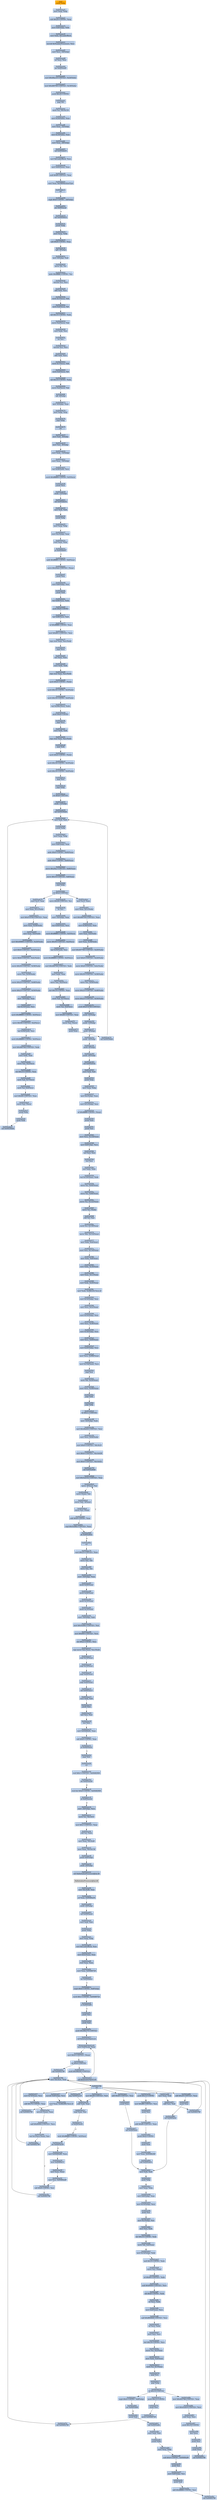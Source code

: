 digraph G {
node[shape=rectangle,style=filled,fillcolor=lightsteelblue,color=lightsteelblue]
bgcolor="transparent"
a0x005eaabfpushl_ebp[label="start\npushl %ebp",color="lightgrey",fillcolor="orange"];
a0x005eaac0movl_esp_ebp[label="0x005eaac0\nmovl %esp, %ebp"];
a0x005eaac2subl_0x20UINT8_esp[label="0x005eaac2\nsubl $0x20<UINT8>, %esp"];
a0x005eaac5movl_0x8ebp__ebx[label="0x005eaac5\nmovl 0x8(%ebp), %ebx"];
a0x005eaac8movl_ebx_KeLoaderBlock[label="0x005eaac8\nmovl %ebx, KeLoaderBlock"];
a0x005eaacemovzbl_KeNumberProcessors_ecx[label="0x005eaace\nmovzbl KeNumberProcessors, %ecx"];
a0x005eaad5movl_ecx__24ebp_[label="0x005eaad5\nmovl %ecx, -24(%ebp)"];
a0x005eaad8orl_ecx_ecx[label="0x005eaad8\norl %ecx, %ecx"];
a0x005eaadajne_0x005eaaf5[label="0x005eaada\njne 0x005eaaf5"];
a0x005eaadcmovl_0x48acc0UINT32_0x24ebx_[label="0x005eaadc\nmovl $0x48acc0<UINT32>, 0x24(%ebx)"];
a0x005eaae3movl_0x480700UINT32_0x18ebx_[label="0x005eaae3\nmovl $0x480700<UINT32>, 0x18(%ebx)"];
a0x005eaaeapushl_0x30UINT8[label="0x005eaaea\npushl $0x30<UINT8>"];
a0x005eaaecpopl_fs[label="0x005eaaec\npopl %fs"];
a0x005eaaeemovb_cl_fs_0x130[label="0x005eaaee\nmovb %cl, %fs:0x130"];
a0x005eaaf5movl_0x24ebx__eax[label="0x005eaaf5\nmovl 0x24(%ebx), %eax"];
a0x005eaaf8movl_eax__32ebp_[label="0x005eaaf8\nmovl %eax, -32(%ebp)"];
a0x005eaafbmovl_0x18ebx__eax[label="0x005eaafb\nmovl 0x18(%ebx), %eax"];
a0x005eaafemovl_eax__28ebp_[label="0x005eaafe\nmovl %eax, -28(%ebp)"];
a0x005eab01call_0x005dde01[label="0x005eab01\ncall 0x005dde01"];
a0x005dde01movl_KeLoaderBlock_eax[label="0x005dde01\nmovl KeLoaderBlock, %eax"];
a0x005dde06movl_0x60eax__eax[label="0x005dde06\nmovl 0x60(%eax), %eax"];
a0x005dde09andl_0xffUINT32_eax[label="0x005dde09\nandl $0xff<UINT32>, %eax"];
a0x005dde0emovl_eax_KeI386MachineType[label="0x005dde0e\nmovl %eax, KeI386MachineType"];
a0x005dde13ret[label="0x005dde13\nret"];
a0x005eab06cmpb_0x0UINT8__24ebp_[label="0x005eab06\ncmpb $0x0<UINT8>, -24(%ebp)"];
a0x005eab0ajne_0x005eacaf[label="0x005eab0a\njne 0x005eacaf"];
a0x005eab10call_0x00404632[label="0x005eab10\ncall 0x00404632"];
a0x00404632pushl_ebp[label="0x00404632\npushl %ebp"];
a0x00404633movl_esp_ebp[label="0x00404633\nmovl %esp, %ebp"];
a0x00404635subl_0x8UINT8_esp[label="0x00404635\nsubl $0x8<UINT8>, %esp"];
a0x00404638sgdt__8ebp_[label="0x00404638\nsgdt -8(%ebp)"];
a0x0040463cmovl__6ebp__edi[label="0x0040463c\nmovl -6(%ebp), %edi"];
a0x0040463fmovw_fs_cx[label="0x0040463f\nmovw %fs, %cx"];
a0x00404642andw_0xfffffffcUINT8_cx[label="0x00404642\nandw $0xfffffffc<UINT8>, %cx"];
a0x00404646movzwl_cx_ecx[label="0x00404646\nmovzwl %cx, %ecx"];
a0x00404649addl_edi_ecx[label="0x00404649\naddl %edi, %ecx"];
a0x0040464bmovb_0x7ecx__dh[label="0x0040464b\nmovb 0x7(%ecx), %dh"];
a0x0040464emovb_0x4ecx__dl[label="0x0040464e\nmovb 0x4(%ecx), %dl"];
a0x00404651shll_0x10UINT8_edx[label="0x00404651\nshll $0x10<UINT8>, %edx"];
a0x00404654movw_0x2ecx__dx[label="0x00404654\nmovw 0x2(%ecx), %dx"];
a0x00404658movl_edx_esi[label="0x00404658\nmovl %edx, %esi"];
a0x0040465astr_cx[label="0x0040465a\nstr %cx"];
a0x0040465dmovzwl_cx_ecx[label="0x0040465d\nmovzwl %cx, %ecx"];
a0x00404660addl_edi_ecx[label="0x00404660\naddl %edi, %ecx"];
a0x00404662movb_0x7ecx__dh[label="0x00404662\nmovb 0x7(%ecx), %dh"];
a0x00404665movb_0x4ecx__dl[label="0x00404665\nmovb 0x4(%ecx), %dl"];
a0x00404668shll_0x10UINT8_edx[label="0x00404668\nshll $0x10<UINT8>, %edx"];
a0x0040466bmovw_0x2ecx__dx[label="0x0040466b\nmovw 0x2(%ecx), %dx"];
a0x0040466fsidt__8ebp_[label="0x0040466f\nsidt -8(%ebp)"];
a0x00404673movl__6ebp__eax[label="0x00404673\nmovl -6(%ebp), %eax"];
a0x00404676movl_ebp_esp[label="0x00404676\nmovl %ebp, %esp"];
a0x00404678popl_ebp[label="0x00404678\npopl %ebp"];
a0x00404679ret[label="0x00404679\nret"];
a0x005eab15movl_edi__4ebp_[label="0x005eab15\nmovl %edi, -4(%ebp)"];
a0x005eab18movl_esi__8ebp_[label="0x005eab18\nmovl %esi, -8(%ebp)"];
a0x005eab1bmovl_edx__12ebp_[label="0x005eab1b\nmovl %edx, -12(%ebp)"];
a0x005eab1emovl_eax__16ebp_[label="0x005eab1e\nmovl %eax, -16(%ebp)"];
a0x005eab21leal_0x28edi__ecx[label="0x005eab21\nleal 0x28(%edi), %ecx"];
a0x005eab24movb_0xffffff89UINT8_0x5ecx_[label="0x005eab24\nmovb $0xffffff89<UINT8>, 0x5(%ecx)"];
a0x005eab28pushl_ecx[label="0x005eab28\npushl %ecx"];
a0x005eab29pushl__12ebp_[label="0x005eab29\npushl -12(%ebp)"];
a0x005eab2ccall_0x005dde52[label="0x005eab2c\ncall 0x005dde52"];
a0x005dde52movl_edi_edi[label="0x005dde52\nmovl %edi, %edi"];
a0x005dde54pushl_ebp[label="0x005dde54\npushl %ebp"];
a0x005dde55movl_esp_ebp[label="0x005dde55\nmovl %esp, %ebp"];
a0x005dde57movl_0xcebp__eax[label="0x005dde57\nmovl 0xc(%ebp), %eax"];
a0x005dde5atestl_eax_eax[label="0x005dde5a\ntestl %eax, %eax"];
a0x005dde5cje_0x005dde67[label="0x005dde5c\nje 0x005dde67"];
a0x005dde5eandb_0xfffffff0UINT8_0x6eax_[label="0x005dde5e\nandb $0xfffffff0<UINT8>, 0x6(%eax)"];
a0x005dde62movw_0x20abUINT16_eax_[label="0x005dde62\nmovw $0x20ab<UINT16>, (%eax)"];
a0x005dde67pushl_esi[label="0x005dde67\npushl %esi"];
a0x005dde68movl_0x8ebp__esi[label="0x005dde68\nmovl 0x8(%ebp), %esi"];
a0x005dde6bpushl_edi[label="0x005dde6b\npushl %edi"];
a0x005dde6cleal_0x68esi__edx[label="0x005dde6c\nleal 0x68(%esi), %edx"];
a0x005dde6fpushl_0x8UINT8[label="0x005dde6f\npushl $0x8<UINT8>"];
a0x005dde71leal_0x88esi__edi[label="0x005dde71\nleal 0x88(%esi), %edi"];
a0x005dde77orl_0xffffffffUINT8_eax[label="0x005dde77\norl $0xffffffff<UINT8>, %eax"];
a0x005dde7amovl_0x801UINT32_ecx[label="0x005dde7a\nmovl $0x801<UINT32>, %ecx"];
a0x005dde7frepz_stosl_eax_es_edi_[label="0x005dde7f\nrepz stosl %eax, %es:(%edi)"];
a0x005dde81popl_ecx[label="0x005dde81\npopl %ecx"];
a0x005dde82xorl_eax_eax[label="0x005dde82\nxorl %eax, %eax"];
a0x005dde84movl_edx_edi[label="0x005dde84\nmovl %edx, %edi"];
a0x005dde86repz_stosl_eax_es_edi_[label="0x005dde86\nrepz stosl %eax, %es:(%edi)"];
a0x005dde88movb_0x4UINT8_edx_[label="0x005dde88\nmovb $0x4<UINT8>, (%edx)"];
a0x005dde8bmovb_0x18UINT8_0x3edx_[label="0x005dde8b\nmovb $0x18<UINT8>, 0x3(%edx)"];
a0x005dde8fmovb_0x18UINT8_0x4edx_[label="0x005dde8f\nmovb $0x18<UINT8>, 0x4(%edx)"];
a0x005dde93leal_0x208cesi__edx[label="0x005dde93\nleal 0x208c(%esi), %edx"];
a0x005dde99pushl_0x8UINT8[label="0x005dde99\npushl $0x8<UINT8>"];
a0x005dde9bpopl_ecx[label="0x005dde9b\npopl %ecx"];
a0x005dde9cmovl_edx_edi[label="0x005dde9c\nmovl %edx, %edi"];
a0x005dde9erepz_stosl_eax_es_edi_[label="0x005dde9e\nrepz stosl %eax, %es:(%edi)"];
a0x005ddea0popl_edi[label="0x005ddea0\npopl %edi"];
a0x005ddea1movb_0x4UINT8_edx_[label="0x005ddea1\nmovb $0x4<UINT8>, (%edx)"];
a0x005ddea4movb_0x18UINT8_0x3edx_[label="0x005ddea4\nmovb $0x18<UINT8>, 0x3(%edx)"];
a0x005ddea8movb_0x18UINT8_0x4edx_[label="0x005ddea8\nmovb $0x18<UINT8>, 0x4(%edx)"];
a0x005ddeacpopl_esi[label="0x005ddeac\npopl %esi"];
a0x005ddeadpopl_ebp[label="0x005ddead\npopl %ebp"];
a0x005ddeaeret_0x8UINT16[label="0x005ddeae\nret $0x8<UINT16>"];
a0x005eab31pushl__12ebp_[label="0x005eab31\npushl -12(%ebp)"];
a0x005eab34call_0x00439ddd[label="0x005eab34\ncall 0x00439ddd"];
a0x00439dddmovl_edi_edi[label="0x00439ddd\nmovl %edi, %edi"];
a0x00439ddfpushl_ebp[label="0x00439ddf\npushl %ebp"];
a0x00439de0movl_esp_ebp[label="0x00439de0\nmovl %esp, %ebp"];
a0x00439de2movl_0x8ebp__eax[label="0x00439de2\nmovl 0x8(%ebp), %eax"];
a0x00439de5andw_0x0UINT8_0x64eax_[label="0x00439de5\nandw $0x0<UINT8>, 0x64(%eax)"];
a0x00439deaandw_0x0UINT8_0x60eax_[label="0x00439dea\nandw $0x0<UINT8>, 0x60(%eax)"];
a0x00439defmovw_0x20acUINT16_0x66eax_[label="0x00439def\nmovw $0x20ac<UINT16>, 0x66(%eax)"];
a0x00439df5movw_0x10UINT16_0x8eax_[label="0x00439df5\nmovw $0x10<UINT16>, 0x8(%eax)"];
a0x00439dfbpopl_ebp[label="0x00439dfb\npopl %ebp"];
a0x00439dfcret_0x4UINT16[label="0x00439dfc\nret $0x4<UINT16>"];
a0x005eab39movw_0x28UINT16_cx[label="0x005eab39\nmovw $0x28<UINT16>, %cx"];
a0x005eab3dltr_cx[label="0x005eab3d\nltr %cx"];
a0x005eab40movl__16ebp__eax[label="0x005eab40\nmovl -16(%ebp), %eax"];
a0x005eab43leal_0x40eax__ecx[label="0x005eab43\nleal 0x40(%eax), %ecx"];
a0x005eab46movb_0xffffff85UINT8_0x5ecx_[label="0x005eab46\nmovb $0xffffff85<UINT8>, 0x5(%ecx)"];
a0x005eab4amovw_0x50UINT16_0x2ecx_[label="0x005eab4a\nmovw $0x50<UINT16>, 0x2(%ecx)"];
a0x005eab50leal_0x50edi__ecx[label="0x005eab50\nleal 0x50(%edi), %ecx"];
a0x005eab53movb_0xffffff89UINT8_0x5ecx_[label="0x005eab53\nmovb $0xffffff89<UINT8>, 0x5(%ecx)"];
a0x005eab57movl_0x480700UINT32_edx[label="0x005eab57\nmovl $0x480700<UINT32>, %edx"];
a0x005eab5cmovl_edx_eax[label="0x005eab5c\nmovl %edx, %eax"];
a0x005eab5emovw_ax_0x2ecx_[label="0x005eab5e\nmovw %ax, 0x2(%ecx)"];
a0x005eab62shrl_0x10UINT8_eax[label="0x005eab62\nshrl $0x10<UINT8>, %eax"];
a0x005eab65movb_ah_0x7ecx_[label="0x005eab65\nmovb %ah, 0x7(%ecx)"];
a0x005eab68movb_al_0x4ecx_[label="0x005eab68\nmovb %al, 0x4(%ecx)"];
a0x005eab6bmovl_0x68UINT32_eax[label="0x005eab6b\nmovl $0x68<UINT32>, %eax"];
a0x005eab70movw_ax_ecx_[label="0x005eab70\nmovw %ax, (%ecx)"];
a0x005eab73pushl_edx[label="0x005eab73\npushl %edx"];
a0x005eab74call_0x00439ddd[label="0x005eab74\ncall 0x00439ddd"];
a0x005eab79movl_cr3_eax[label="0x005eab79\nmovl %cr3, %eax"];
a0x005eab7cmovl_eax_0x1cedx_[label="0x005eab7c\nmovl %eax, 0x1c(%edx)"];
a0x005eab7fmovl_0x47d700UINT32_eax[label="0x005eab7f\nmovl $0x47d700<UINT32>, %eax"];
a0x005eab84movl_eax_0x38edx_[label="0x005eab84\nmovl %eax, 0x38(%edx)"];
a0x005eab87movl_eax_0x4edx_[label="0x005eab87\nmovl %eax, 0x4(%edx)"];
a0x005eab8amovl_0x408891UINT32_0x20edx_[label="0x005eab8a\nmovl $0x408891<UINT32>, 0x20(%edx)"];
a0x005eab91movl_0x0UINT32_0x24edx_[label="0x005eab91\nmovl $0x0<UINT32>, 0x24(%edx)"];
a0x005eab98movw_0x8UINT16_0x4cedx_[label="0x005eab98\nmovw $0x8<UINT16>, 0x4c(%edx)"];
a0x005eab9emovw_0x30UINT16_0x58edx_[label="0x005eab9e\nmovw $0x30<UINT16>, 0x58(%edx)"];
a0x005eaba4movw_ss_0x50edx_[label="0x005eaba4\nmovw %ss, 0x50(%edx)"];
a0x005eaba8movw_0x23UINT16_0x48edx_[label="0x005eaba8\nmovw $0x23<UINT16>, 0x48(%edx)"];
a0x005eabaemovw_0x23UINT16_0x54edx_[label="0x005eabae\nmovw $0x23<UINT16>, 0x54(%edx)"];
a0x005eabb4movl__16ebp__eax[label="0x005eabb4\nmovl -16(%ebp), %eax"];
a0x005eabb7leal_0x10eax__ecx[label="0x005eabb7\nleal 0x10(%eax), %ecx"];
a0x005eabbamovb_0xffffff85UINT8_0x5ecx_[label="0x005eabba\nmovb $0xffffff85<UINT8>, 0x5(%ecx)"];
a0x005eabbemovw_0x58UINT16_0x2ecx_[label="0x005eabbe\nmovw $0x58<UINT16>, 0x2(%ecx)"];
a0x005eabc4leal_0x58edi__ecx[label="0x005eabc4\nleal 0x58(%edi), %ecx"];
a0x005eabc7movb_0xffffff89UINT8_0x5ecx_[label="0x005eabc7\nmovb $0xffffff89<UINT8>, 0x5(%ecx)"];
a0x005eabcbmovl_0x480768UINT32_edx[label="0x005eabcb\nmovl $0x480768<UINT32>, %edx"];
a0x005eabd0movl_edx_eax[label="0x005eabd0\nmovl %edx, %eax"];
a0x005eabd2movw_ax_0x2ecx_[label="0x005eabd2\nmovw %ax, 0x2(%ecx)"];
a0x005eabd6shrl_0x10UINT8_eax[label="0x005eabd6\nshrl $0x10<UINT8>, %eax"];
a0x005eabd9movb_ah_0x7ecx_[label="0x005eabd9\nmovb %ah, 0x7(%ecx)"];
a0x005eabdcmovb_al_0x4ecx_[label="0x005eabdc\nmovb %al, 0x4(%ecx)"];
a0x005eabdfmovl_0x68UINT32_eax[label="0x005eabdf\nmovl $0x68<UINT32>, %eax"];
a0x005eabe4movw_ax_ecx_[label="0x005eabe4\nmovw %ax, (%ecx)"];
a0x005eabe7pushl_edx[label="0x005eabe7\npushl %edx"];
a0x005eabe8pushl_edx[label="0x005eabe8\npushl %edx"];
a0x005eabe9call_0x00439ddd[label="0x005eabe9\ncall 0x00439ddd"];
a0x005eabeemovl_cr3_eax[label="0x005eabee\nmovl %cr3, %eax"];
a0x005eabf1movl_eax_0x1cedx_[label="0x005eabf1\nmovl %eax, 0x1c(%edx)"];
a0x005eabf4movl_0x480700UINT32_eax[label="0x005eabf4\nmovl $0x480700<UINT32>, %eax"];
a0x005eabf9movl_0x38eax__eax[label="0x005eabf9\nmovl 0x38(%eax), %eax"];
a0x005eabfcmovl_eax_0x4edx_[label="0x005eabfc\nmovl %eax, 0x4(%edx)"];
a0x005eabffmovl_eax_0x38edx_[label="0x005eabff\nmovl %eax, 0x38(%edx)"];
a0x005eac02movl_0x407780UINT32_0x20edx_[label="0x005eac02\nmovl $0x407780<UINT32>, 0x20(%edx)"];
a0x005eac09movl_0x0UINT32_0x24edx_[label="0x005eac09\nmovl $0x0<UINT32>, 0x24(%edx)"];
a0x005eac10movw_0x8UINT16_0x4cedx_[label="0x005eac10\nmovw $0x8<UINT16>, 0x4c(%edx)"];
a0x005eac16movw_0x30UINT16_0x58edx_[label="0x005eac16\nmovw $0x30<UINT16>, 0x58(%edx)"];
a0x005eac1cmovw_ss_0x50edx_[label="0x005eac1c\nmovw %ss, 0x50(%edx)"];
a0x005eac20movw_0x23UINT16_0x48edx_[label="0x005eac20\nmovw $0x23<UINT16>, 0x48(%edx)"];
a0x005eac26movw_0x23UINT16_0x54edx_[label="0x005eac26\nmovw $0x23<UINT16>, 0x54(%edx)"];
a0x005eac2cpushl_0x47d700UINT32[label="0x005eac2c\npushl $0x47d700<UINT32>"];
a0x005eac31pushl__32ebp_[label="0x005eac31\npushl -32(%ebp)"];
a0x005eac34pushl__12ebp_[label="0x005eac34\npushl -12(%ebp)"];
a0x005eac37pushl__4ebp_[label="0x005eac37\npushl -4(%ebp)"];
a0x005eac3apushl__16ebp_[label="0x005eac3a\npushl -16(%ebp)"];
a0x005eac3dpushl__8ebp_[label="0x005eac3d\npushl -8(%ebp)"];
a0x005eac40pushl__24ebp_[label="0x005eac40\npushl -24(%ebp)"];
a0x005eac43call_0x005ef332[label="0x005eac43\ncall 0x005ef332"];
a0x005ef332movl_edi_edi[label="0x005ef332\nmovl %edi, %edi"];
a0x005ef334pushl_ebp[label="0x005ef334\npushl %ebp"];
a0x005ef335movl_esp_ebp[label="0x005ef335\nmovl %esp, %ebp"];
a0x005ef337movl_0xcebp__eax[label="0x005ef337\nmovl 0xc(%ebp), %eax"];
a0x005ef33amovl_0x1cebp__ecx[label="0x005ef33a\nmovl 0x1c(%ebp), %ecx"];
a0x005ef33dorl_0xffffffffUINT8_eax_[label="0x005ef33d\norl $0xffffffff<UINT8>, (%eax)"];
a0x005ef340pushl_ebx[label="0x005ef340\npushl %ebx"];
a0x005ef341pushl_esi[label="0x005ef341\npushl %esi"];
a0x005ef342movl_ecx_0x124eax_[label="0x005ef342\nmovl %ecx, 0x124(%eax)"];
a0x005ef348movl_0x8ebp__ecx[label="0x005ef348\nmovl 0x8(%ebp), %ecx"];
a0x005ef34bxorl_esi_esi[label="0x005ef34b\nxorl %esi, %esi"];
a0x005ef34dincl_esi[label="0x005ef34d\nincl %esi"];
a0x005ef34exorl_ebx_ebx[label="0x005ef34e\nxorl %ebx, %ebx"];
a0x005ef350leal_0x120eax__edx[label="0x005ef350\nleal 0x120(%eax), %edx"];
a0x005ef356movw_si_0x44eax_[label="0x005ef356\nmovw %si, 0x44(%eax)"];
a0x005ef35amovw_si_0x46eax_[label="0x005ef35a\nmovw %si, 0x46(%eax)"];
a0x005ef35emovw_si_0x122eax_[label="0x005ef35e\nmovw %si, 0x122(%eax)"];
a0x005ef365movw_si_edx_[label="0x005ef365\nmovw %si, (%edx)"];
a0x005ef368shll_cl_esi[label="0x005ef368\nshll %cl, %esi"];
a0x005ef36amovb_cl_0x130eax_[label="0x005ef36a\nmovb %cl, 0x130(%eax)"];
a0x005ef370movw_bx_0x132eax_[label="0x005ef370\nmovw %bx, 0x132(%eax)"];
a0x005ef377movl_ebx_0x4eax_[label="0x005ef377\nmovl %ebx, 0x4(%eax)"];
a0x005ef37amovl_esi_0x134eax_[label="0x005ef37a\nmovl %esi, 0x134(%eax)"];
a0x005ef380movl_ebx_0x8eax_[label="0x005ef380\nmovl %ebx, 0x8(%eax)"];
a0x005ef383movl_ebx_0x18eax_[label="0x005ef383\nmovl %ebx, 0x18(%eax)"];
a0x005ef386movl_eax_0x1ceax_[label="0x005ef386\nmovl %eax, 0x1c(%eax)"];
a0x005ef389movl_edx_0x20eax_[label="0x005ef389\nmovl %edx, 0x20(%eax)"];
a0x005ef38cmovl_edx_0x48b3c0ecx4_[label="0x005ef38c\nmovl %edx, 0x48b3c0(,%ecx,4)"];
a0x005ef393movl_0x14ebp__ecx[label="0x005ef393\nmovl 0x14(%ebp), %ecx"];
a0x005ef396movl_ecx_0x3ceax_[label="0x005ef396\nmovl %ecx, 0x3c(%eax)"];
a0x005ef399movl_0x10ebp__ecx[label="0x005ef399\nmovl 0x10(%ebp), %ecx"];
a0x005ef39cmovl_ecx_0x38eax_[label="0x005ef39c\nmovl %ecx, 0x38(%eax)"];
a0x005ef39fmovl_0x18ebp__ecx[label="0x005ef39f\nmovl 0x18(%ebp), %ecx"];
a0x005ef3a2movl_ecx_0x40eax_[label="0x005ef3a2\nmovl %ecx, 0x40(%eax)"];
a0x005ef3a5movl_0x20ebp__ecx[label="0x005ef3a5\nmovl 0x20(%ebp), %ecx"];
a0x005ef3a8movl_ecx_0x988eax_[label="0x005ef3a8\nmovl %ecx, 0x988(%eax)"];
a0x005ef3aemovl_0x134eax__ecx[label="0x005ef3ae\nmovl 0x134(%eax), %ecx"];
a0x005ef3b4popl_esi[label="0x005ef3b4\npopl %esi"];
a0x005ef3b5movb_bl_0x24eax_[label="0x005ef3b5\nmovb %bl, 0x24(%eax)"];
a0x005ef3b8movl_ecx_0x5f0eax_[label="0x005ef3b8\nmovl %ecx, 0x5f0(%eax)"];
a0x005ef3bepopl_ebx[label="0x005ef3be\npopl %ebx"];
a0x005ef3bfpopl_ebp[label="0x005ef3bf\npopl %ebp"];
a0x005ef3c0ret_0x1cUINT16[label="0x005ef3c0\nret $0x1c<UINT16>"];
a0x005eac48movl__32ebp__edx[label="0x005eac48\nmovl -32(%ebp), %edx"];
a0x005eac4bmovl_0x48af20UINT32_ecx[label="0x005eac4b\nmovl $0x48af20<UINT32>, %ecx"];
a0x005eac50movl_ecx_0x44edx_[label="0x005eac50\nmovl %ecx, 0x44(%edx)"];
a0x005eac53movl_0x0UINT32_fs_0x18[label="0x005eac53\nmovl $0x0<UINT32>, %fs:0x18"];
a0x005eac5emovl_0x0UINT32_fs_0x428[label="0x005eac5e\nmovl $0x0<UINT32>, %fs:0x428"];
a0x005eac69movl_0x0UINT32_fs_0x42c[label="0x005eac69\nmovl $0x0<UINT32>, %fs:0x42c"];
a0x005eac74call_0x005ed0dd[label="0x005eac74\ncall 0x005ed0dd"];
a0x005ed0ddmovl_0x5ed102UINT32_eax[label="0x005ed0dd\nmovl $0x5ed102<UINT32>, %eax"];
a0x005ed0e2movw__4eax__cx[label="0x005ed0e2\nmovw -4(%eax), %cx"];
a0x005ed0e6movw_eax__dx[label="0x005ed0e6\nmovw (%eax), %dx"];
a0x005ed0e9movw_dx__4eax_[label="0x005ed0e9\nmovw %dx, -4(%eax)"];
a0x005ed0edmovw_cx_eax_[label="0x005ed0ed\nmovw %cx, (%eax)"];
a0x005ed0f0addl_0x8UINT8_eax[label="0x005ed0f0\naddl $0x8<UINT8>, %eax"];
a0x005ed0f3cmpl_0x5ed8faUINT32_eax[label="0x005ed0f3\ncmpl $0x5ed8fa<UINT32>, %eax"];
a0x005ed0f8jle_0x005ed0e2[label="0x005ed0f8\njle 0x005ed0e2"];
a0x005ed0faret[label="0x005ed0fa\nret"];
a0x005eac79movl_0x23UINT32_eax[label="0x005eac79\nmovl $0x23<UINT32>, %eax"];
a0x005eac7emovw_ax_ds[label="0x005eac7e\nmovw %ax, %ds"];
a0x005eac80movw_ax_es[label="0x005eac80\nmovw %ax, %es"];
a0x005eac82movl__16ebp__eax[label="0x005eac82\nmovl -16(%ebp), %eax"];
a0x005eac85pushl_0x40eax_[label="0x005eac85\npushl 0x40(%eax)"];
a0x005eac88pushl_0x44eax_[label="0x005eac88\npushl 0x44(%eax)"];
a0x005eac8bpushl_0x10eax_[label="0x005eac8b\npushl 0x10(%eax)"];
a0x005eac8epushl_0x14eax_[label="0x005eac8e\npushl 0x14(%eax)"];
a0x005eac91movl__16ebp__edi[label="0x005eac91\nmovl -16(%ebp), %edi"];
a0x005eac94movl_0x5ed0fcUINT32_esi[label="0x005eac94\nmovl $0x5ed0fc<UINT32>, %esi"];
a0x005eac99movl_0x800UINT32_ecx[label="0x005eac99\nmovl $0x800<UINT32>, %ecx"];
a0x005eac9eshrl_0x2UINT8_ecx[label="0x005eac9e\nshrl $0x2<UINT8>, %ecx"];
a0x005eaca1repz_movsl_ds_esi__es_edi_[label="0x005eaca1\nrepz movsl %ds:(%esi), %es:(%edi)"];
a0x005eaca3popl_0x14eax_[label="0x005eaca3\npopl 0x14(%eax)"];
a0x005eaca6popl_0x10eax_[label="0x005eaca6\npopl 0x10(%eax)"];
a0x005eaca9popl_0x44eax_[label="0x005eaca9\npopl 0x44(%eax)"];
a0x005eacacpopl_0x40eax_[label="0x005eacac\npopl 0x40(%eax)"];
a0x005eacafcall_0x0043aa13[label="0x005eacaf\ncall 0x0043aa13"];
a0x0043aa13movl_edi_edi[label="0x0043aa13\nmovl %edi, %edi"];
a0x0043aa15pushl_esi[label="0x0043aa15\npushl %esi"];
a0x0043aa16xorl_esi_esi[label="0x0043aa16\nxorl %esi, %esi"];
a0x0043aa18incl_esi[label="0x0043aa18\nincl %esi"];
a0x0043aa19movl_0x00484a9c_eax[label="0x0043aa19\nmovl 0x00484a9c, %eax"];
a0x0043aa1esubl_0x0UINT8_eax[label="0x0043aa1e\nsubl $0x0<UINT8>, %eax"];
a0x0043aa21je_0x0043aa2a[label="0x0043aa21\nje 0x0043aa2a"];
a0x0043aa2apopl_esi[label="0x0043aa2a\npopl %esi"];
a0x0043aa2bret[label="0x0043aa2b\nret"];
a0x005eacb4testl_0x1UINT32_0x00482900[label="0x005eacb4\ntestl $0x1<UINT32>, 0x00482900"];
a0x005eacbejne_0x005eacb4[label="0x005eacbe\njne 0x005eacb4"];
a0x005eacc0lock_btsl_0x0UINT8_0x00482900[label="0x005eacc0\nlock btsl $0x0<UINT8>, 0x00482900"];
a0x005eacc9jb_0x005eacb4[label="0x005eacc9\njb 0x005eacb4"];
a0x005eaccbmovl__24ebp__ecx[label="0x005eaccb\nmovl -24(%ebp), %ecx"];
a0x005eaccemovb_cl_fs_0x51[label="0x005eacce\nmovb %cl, %fs:0x51"];
a0x005eacd5movl_0x1UINT32_eax[label="0x005eacd5\nmovl $0x1<UINT32>, %eax"];
a0x005eacdashll_cl_eax[label="0x005eacda\nshll %cl, %eax"];
a0x005eacdcmovl_eax_fs_0x48[label="0x005eacdc\nmovl %eax, %fs:0x48"];
a0x005eace2movl_eax_fs_0x134[label="0x005eace2\nmovl %eax, %fs:0x134"];
a0x005eace8pushl_0x8ebp_[label="0x005eace8\npushl 0x8(%ebp)"];
a0x005eacebpushl__24ebp_[label="0x005eaceb\npushl -24(%ebp)"];
a0x005eaceecall_HalInitializeProcessor_hal_dll[label="0x005eacee\ncall HalInitializeProcessor@hal.dll"];
HalInitializeProcessor_hal_dll[label="HalInitializeProcessor@hal.dll",color="lightgrey",fillcolor="lightgrey"];
a0x005eacf4movl_fs_0x48_eax[label="0x005eacf4\nmovl %fs:0x48, %eax"];
a0x005eacfaorl_eax_0x00484a50[label="0x005eacfa\norl %eax, 0x00484a50"];
a0x005ead00pushl__24ebp_[label="0x005ead00\npushl -24(%ebp)"];
a0x005ead03call_0x0043aeeb[label="0x005ead03\ncall 0x0043aeeb"];
a0x0043aeebmovl_edi_edi[label="0x0043aeeb\nmovl %edi, %edi"];
a0x0043aeedpushl_ebp[label="0x0043aeed\npushl %ebp"];
a0x0043aeeemovl_esp_ebp[label="0x0043aeee\nmovl %esp, %ebp"];
a0x0043aef0movl_KeLoaderBlock_eax[label="0x0043aef0\nmovl KeLoaderBlock, %eax"];
a0x0043aef5movl_0x5ceax__eax[label="0x0043aef5\nmovl 0x5c(%eax), %eax"];
a0x0043aef8testl_eax_eax[label="0x0043aef8\ntestl %eax, %eax"];
a0x0043aefamovl_eax_0x004807d0[label="0x0043aefa\nmovl %eax, 0x004807d0"];
a0x0043aeffjne_0x0044abca[label="0x0043aeff\njne 0x0044abca"];
a0x0044abcacmpb_0x0UINT8_0x8ebp_[label="0x0044abca\ncmpb $0x0<UINT8>, 0x8(%ebp)"];
a0x0044abcemovb_0x1UINT8_0x004807d4[label="0x0044abce\nmovb $0x1<UINT8>, 0x004807d4"];
a0x0044abd5je_0x0043af0c[label="0x0044abd5\nje 0x0043af0c"];
a0x0043af0cpushl_esi[label="0x0043af0c\npushl %esi"];
a0x0043af0dpushl_edi[label="0x0043af0d\npushl %edi"];
a0x0043af0epushl_0x48b270UINT32[label="0x0043af0e\npushl $0x48b270<UINT32>"];
a0x0043af13call_KeInitializeSpinLock[label="0x0043af13\ncall KeInitializeSpinLock"];
a0x0040b3e7movl_0x4esp__eax[label="KeInitializeSpinLock\nmovl 0x4(%esp), %eax"];
a0x0040b3ebmovl_0x0UINT32_eax_[label="0x0040b3eb\nmovl $0x0<UINT32>, (%eax)"];
a0x0040b3f1ret_0x4UINT16[label="0x0040b3f1\nret $0x4<UINT16>"];
a0x0043af18pushl_0x48b26cUINT32[label="0x0043af18\npushl $0x48b26c<UINT32>"];
a0x0043af1dcall_KeInitializeSpinLock[label="0x0043af1d\ncall KeInitializeSpinLock"];
a0x0043af22call_0x00402780[label="0x0043af22\ncall 0x00402780"];
a0x00402780movl_fs_0x3c_eax[label="0x00402780\nmovl %fs:0x3c, %eax"];
a0x00402786ret[label="0x00402786\nret"];
a0x0043af27movzbl_0x8ebp__ecx[label="0x0043af27\nmovzbl 0x8(%ebp), %ecx"];
a0x0043af2bmovl_eax_0x48b280ecx4_[label="0x0043af2b\nmovl %eax, 0x48b280(,%ecx,4)"];
a0x0043af32call_0x00402780[label="0x0043af32\ncall 0x00402780"];
a0x0043af37movl_0x74eax__ecx[label="0x0043af37\nmovl 0x74(%eax), %ecx"];
a0x0043af3aaddl_0x70UINT8_eax[label="0x0043af3a\naddl $0x70<UINT8>, %eax"];
a0x0043af3dmovzwl_eax__eax[label="0x0043af3d\nmovzwl (%eax), %eax"];
a0x0043af40andl_0xf0000UINT32_ecx[label="0x0043af40\nandl $0xf0000<UINT32>, %ecx"];
a0x0043af46leal_0x1ecxeax__esi[label="0x0043af46\nleal 0x1(%ecx,%eax), %esi"];
a0x0043af4acall_0x00402780[label="0x0043af4a\ncall 0x00402780"];
a0x0043af4fmovl_eax_edi[label="0x0043af4f\nmovl %eax, %edi"];
a0x0043af51addl_esi_edi[label="0x0043af51\naddl %esi, %edi"];
a0x0043af53call_0x00402780[label="0x0043af53\ncall 0x00402780"];
a0x0043af58pushl_0x12UINT8[label="0x0043af58\npushl $0x12<UINT8>"];
a0x0043af5amovl_0xffffUINT32_esi[label="0x0043af5a\nmovl $0xffff<UINT32>, %esi"];
a0x0043af5fpushl_esi[label="0x0043af5f\npushl %esi"];
a0x0043af60addl_0xf8UINT32_eax[label="0x0043af60\naddl $0xf8<UINT32>, %eax"];
a0x0043af65pushl_0x0UINT8[label="0x0043af65\npushl $0x0<UINT8>"];
a0x0043af67pushl_eax[label="0x0043af67\npushl %eax"];
a0x0043af68movl_eax_0x0048b268[label="0x0043af68\nmovl %eax, 0x0048b268"];
a0x0043af6dcall_0x0043afcb[label="0x0043af6d\ncall 0x0043afcb"];
a0x0043afcbmovl_edi_edi[label="0x0043afcb\nmovl %edi, %edi"];
a0x0043afcdpushl_ebp[label="0x0043afcd\npushl %ebp"];
a0x0043afcemovl_esp_ebp[label="0x0043afce\nmovl %esp, %ebp"];
a0x0043afd0movl_0x8ebp__eax[label="0x0043afd0\nmovl 0x8(%ebp), %eax"];
a0x0043afd3movl_0x10ebp__ecx[label="0x0043afd3\nmovl 0x10(%ebp), %ecx"];
a0x0043afd6pushl_esi[label="0x0043afd6\npushl %esi"];
a0x0043afd7movl_0xcebp__esi[label="0x0043afd7\nmovl 0xc(%ebp), %esi"];
a0x0043afdamovl_esi_edx[label="0x0043afda\nmovl %esi, %edx"];
a0x0043afdcshrl_0x10UINT8_edx[label="0x0043afdc\nshrl $0x10<UINT8>, %edx"];
a0x0043afdfmovb_dl_0x4eax_[label="0x0043afdf\nmovb %dl, 0x4(%eax)"];
a0x0043afe2movl_0x14ebp__edx[label="0x0043afe2\nmovl 0x14(%ebp), %edx"];
a0x0043afe5andl_0x1fUINT8_edx[label="0x0043afe5\nandl $0x1f<UINT8>, %edx"];
a0x0043afe8movw_cx_eax_[label="0x0043afe8\nmovw %cx, (%eax)"];
a0x0043afeborl_0x80UINT32_edx[label="0x0043afeb\norl $0x80<UINT32>, %edx"];
a0x0043aff1andl_0xf0000UINT32_ecx[label="0x0043aff1\nandl $0xf0000<UINT32>, %ecx"];
a0x0043aff7shll_0x8UINT8_edx[label="0x0043aff7\nshll $0x8<UINT8>, %edx"];
a0x0043affaorl_ecx_edx[label="0x0043affa\norl %ecx, %edx"];
a0x0043affcmovl_0x4eax__ecx[label="0x0043affc\nmovl 0x4(%eax), %ecx"];
a0x0043afffandl_0xff0080ffUINT32_ecx[label="0x0043afff\nandl $0xff0080ff<UINT32>, %ecx"];
a0x0043b005orl_ecx_edx[label="0x0043b005\norl %ecx, %edx"];
a0x0043b007movl_esi_ecx[label="0x0043b007\nmovl %esi, %ecx"];
a0x0043b009shrl_0x18UINT8_ecx[label="0x0043b009\nshrl $0x18<UINT8>, %ecx"];
a0x0043b00cmovw_si_0x2eax_[label="0x0043b00c\nmovw %si, 0x2(%eax)"];
a0x0043b010movl_edx_0x4eax_[label="0x0043b010\nmovl %edx, 0x4(%eax)"];
a0x0043b013movb_cl_0x7eax_[label="0x0043b013\nmovb %cl, 0x7(%eax)"];
a0x0043b016popl_esi[label="0x0043b016\npopl %esi"];
a0x0043b017popl_ebp[label="0x0043b017\npopl %ebp"];
a0x0043b018ret_0x10UINT16[label="0x0043b018\nret $0x10<UINT16>"];
a0x0043af72pushl_0x12UINT8[label="0x0043af72\npushl $0x12<UINT8>"];
a0x0043af74pushl_esi[label="0x0043af74\npushl %esi"];
a0x0043af75pushl_0x004807d0[label="0x0043af75\npushl 0x004807d0"];
a0x0043af7bcall_0x00402780[label="0x0043af7b\ncall 0x00402780"];
a0x0043af80addl_0xe8UINT32_eax[label="0x0043af80\naddl $0xe8<UINT32>, %eax"];
a0x0043af85pushl_eax[label="0x0043af85\npushl %eax"];
a0x0043af86call_0x0043afcb[label="0x0043af86\ncall 0x0043afcb"];
a0x0043af8bmovl_0x402788UINT32_eax[label="0x0043af8b\nmovl $0x402788<UINT32>, %eax"];
a0x0043af90movl_0x43afc0UINT32_ecx[label="0x0043af90\nmovl $0x43afc0<UINT32>, %ecx"];
a0x0043af95subl_eax_ecx[label="0x0043af95\nsubl %eax, %ecx"];
a0x0043af97pushl_0x18UINT8[label="0x0043af97\npushl $0x18<UINT8>"];
a0x0043af99decl_ecx[label="0x0043af99\ndecl %ecx"];
a0x0043af9apushl_ecx[label="0x0043af9a\npushl %ecx"];
a0x0043af9bpushl_eax[label="0x0043af9b\npushl %eax"];
a0x0043af9ccall_0x00402780[label="0x0043af9c\ncall 0x00402780"];
a0x0043afa1addl_0xf0UINT32_eax[label="0x0043afa1\naddl $0xf0<UINT32>, %eax"];
a0x0043afa6pushl_eax[label="0x0043afa6\npushl %eax"];
a0x0043afa7call_0x0043afcb[label="0x0043afa7\ncall 0x0043afcb"];
a0x0043afaccmpb_0x0UINT8_0x8ebp_[label="0x0043afac\ncmpb $0x0<UINT8>, 0x8(%ebp)"];
a0x0043afb0jne_0x0043afb8[label="0x0043afb0\njne 0x0043afb8"];
a0x0043afb2pushl_edi[label="0x0043afb2\npushl %edi"];
a0x0043afb3call_0x0043adfa[label="0x0043afb3\ncall 0x0043adfa"];
a0x0043adfamovl_edi_edi[label="0x0043adfa\nmovl %edi, %edi"];
a0x0043adfcpushl_ebp[label="0x0043adfc\npushl %ebp"];
a0x0043adfdmovl_esp_ebp[label="0x0043adfd\nmovl %esp, %ebp"];
a0x0043adffandl_0x0UINT8_0x00484a80[label="0x0043adff\nandl $0x0<UINT8>, 0x00484a80"];
a0x0043ae06pushl_esi[label="0x0043ae06\npushl %esi"];
a0x0043ae07movl_0x8ebp__esi[label="0x0043ae07\nmovl 0x8(%ebp), %esi"];
a0x0043ae0apushl_edi[label="0x0043ae0a\npushl %edi"];
a0x0043ae0baddl_0xfffffff8UINT8_esi[label="0x0043ae0b\naddl $0xfffffff8<UINT8>, %esi"];
a0x0043ae0ecall_0x00402780[label="0x0043ae0e\ncall 0x00402780"];
a0x0043ae13movl_0xd8UINT32_edi[label="0x0043ae13\nmovl $0xd8<UINT32>, %edi"];
a0x0043ae18addl_edi_eax[label="0x0043ae18\naddl %edi, %eax"];
a0x0043ae1acmpl_eax_esi[label="0x0043ae1a\ncmpl %eax, %esi"];
a0x0043ae1cje_0x0043ae42[label="0x0043ae1c\nje 0x0043ae42"];
a0x0043ae1etestb_0xffffff80UINT8_0x5esi_[label="0x0043ae1e\ntestb $0xffffff80<UINT8>, 0x5(%esi)"];
a0x0043ae22jne_0x0043ae38[label="0x0043ae22\njne 0x0043ae38"];
a0x0043ae24movl_0x00484a80_eax[label="0x0043ae24\nmovl 0x00484a80, %eax"];
a0x0043ae29incw_0x00484a7c[label="0x0043ae29\nincw 0x00484a7c"];
a0x0043ae30movl_eax_esi_[label="0x0043ae30\nmovl %eax, (%esi)"];
a0x0043ae32movl_esi_0x00484a80[label="0x0043ae32\nmovl %esi, 0x00484a80"];
a0x0043ae38subl_0x8UINT8_esi[label="0x0043ae38\nsubl $0x8<UINT8>, %esi"];
a0x0043ae3bcall_0x00402780[label="0x0043ae3b\ncall 0x00402780"];
a0x0043ae40jmp_0x0043ae18[label="0x0043ae40\njmp 0x0043ae18"];
a0x005eaabfpushl_ebp -> a0x005eaac0movl_esp_ebp [color="#000000"];
a0x005eaac0movl_esp_ebp -> a0x005eaac2subl_0x20UINT8_esp [color="#000000"];
a0x005eaac2subl_0x20UINT8_esp -> a0x005eaac5movl_0x8ebp__ebx [color="#000000"];
a0x005eaac5movl_0x8ebp__ebx -> a0x005eaac8movl_ebx_KeLoaderBlock [color="#000000"];
a0x005eaac8movl_ebx_KeLoaderBlock -> a0x005eaacemovzbl_KeNumberProcessors_ecx [color="#000000"];
a0x005eaacemovzbl_KeNumberProcessors_ecx -> a0x005eaad5movl_ecx__24ebp_ [color="#000000"];
a0x005eaad5movl_ecx__24ebp_ -> a0x005eaad8orl_ecx_ecx [color="#000000"];
a0x005eaad8orl_ecx_ecx -> a0x005eaadajne_0x005eaaf5 [color="#000000"];
a0x005eaadajne_0x005eaaf5 -> a0x005eaadcmovl_0x48acc0UINT32_0x24ebx_ [color="#000000",label="F"];
a0x005eaadcmovl_0x48acc0UINT32_0x24ebx_ -> a0x005eaae3movl_0x480700UINT32_0x18ebx_ [color="#000000"];
a0x005eaae3movl_0x480700UINT32_0x18ebx_ -> a0x005eaaeapushl_0x30UINT8 [color="#000000"];
a0x005eaaeapushl_0x30UINT8 -> a0x005eaaecpopl_fs [color="#000000"];
a0x005eaaecpopl_fs -> a0x005eaaeemovb_cl_fs_0x130 [color="#000000"];
a0x005eaaeemovb_cl_fs_0x130 -> a0x005eaaf5movl_0x24ebx__eax [color="#000000"];
a0x005eaaf5movl_0x24ebx__eax -> a0x005eaaf8movl_eax__32ebp_ [color="#000000"];
a0x005eaaf8movl_eax__32ebp_ -> a0x005eaafbmovl_0x18ebx__eax [color="#000000"];
a0x005eaafbmovl_0x18ebx__eax -> a0x005eaafemovl_eax__28ebp_ [color="#000000"];
a0x005eaafemovl_eax__28ebp_ -> a0x005eab01call_0x005dde01 [color="#000000"];
a0x005eab01call_0x005dde01 -> a0x005dde01movl_KeLoaderBlock_eax [color="#000000"];
a0x005dde01movl_KeLoaderBlock_eax -> a0x005dde06movl_0x60eax__eax [color="#000000"];
a0x005dde06movl_0x60eax__eax -> a0x005dde09andl_0xffUINT32_eax [color="#000000"];
a0x005dde09andl_0xffUINT32_eax -> a0x005dde0emovl_eax_KeI386MachineType [color="#000000"];
a0x005dde0emovl_eax_KeI386MachineType -> a0x005dde13ret [color="#000000"];
a0x005dde13ret -> a0x005eab06cmpb_0x0UINT8__24ebp_ [color="#000000"];
a0x005eab06cmpb_0x0UINT8__24ebp_ -> a0x005eab0ajne_0x005eacaf [color="#000000"];
a0x005eab0ajne_0x005eacaf -> a0x005eab10call_0x00404632 [color="#000000",label="F"];
a0x005eab10call_0x00404632 -> a0x00404632pushl_ebp [color="#000000"];
a0x00404632pushl_ebp -> a0x00404633movl_esp_ebp [color="#000000"];
a0x00404633movl_esp_ebp -> a0x00404635subl_0x8UINT8_esp [color="#000000"];
a0x00404635subl_0x8UINT8_esp -> a0x00404638sgdt__8ebp_ [color="#000000"];
a0x00404638sgdt__8ebp_ -> a0x0040463cmovl__6ebp__edi [color="#000000"];
a0x0040463cmovl__6ebp__edi -> a0x0040463fmovw_fs_cx [color="#000000"];
a0x0040463fmovw_fs_cx -> a0x00404642andw_0xfffffffcUINT8_cx [color="#000000"];
a0x00404642andw_0xfffffffcUINT8_cx -> a0x00404646movzwl_cx_ecx [color="#000000"];
a0x00404646movzwl_cx_ecx -> a0x00404649addl_edi_ecx [color="#000000"];
a0x00404649addl_edi_ecx -> a0x0040464bmovb_0x7ecx__dh [color="#000000"];
a0x0040464bmovb_0x7ecx__dh -> a0x0040464emovb_0x4ecx__dl [color="#000000"];
a0x0040464emovb_0x4ecx__dl -> a0x00404651shll_0x10UINT8_edx [color="#000000"];
a0x00404651shll_0x10UINT8_edx -> a0x00404654movw_0x2ecx__dx [color="#000000"];
a0x00404654movw_0x2ecx__dx -> a0x00404658movl_edx_esi [color="#000000"];
a0x00404658movl_edx_esi -> a0x0040465astr_cx [color="#000000"];
a0x0040465astr_cx -> a0x0040465dmovzwl_cx_ecx [color="#000000"];
a0x0040465dmovzwl_cx_ecx -> a0x00404660addl_edi_ecx [color="#000000"];
a0x00404660addl_edi_ecx -> a0x00404662movb_0x7ecx__dh [color="#000000"];
a0x00404662movb_0x7ecx__dh -> a0x00404665movb_0x4ecx__dl [color="#000000"];
a0x00404665movb_0x4ecx__dl -> a0x00404668shll_0x10UINT8_edx [color="#000000"];
a0x00404668shll_0x10UINT8_edx -> a0x0040466bmovw_0x2ecx__dx [color="#000000"];
a0x0040466bmovw_0x2ecx__dx -> a0x0040466fsidt__8ebp_ [color="#000000"];
a0x0040466fsidt__8ebp_ -> a0x00404673movl__6ebp__eax [color="#000000"];
a0x00404673movl__6ebp__eax -> a0x00404676movl_ebp_esp [color="#000000"];
a0x00404676movl_ebp_esp -> a0x00404678popl_ebp [color="#000000"];
a0x00404678popl_ebp -> a0x00404679ret [color="#000000"];
a0x00404679ret -> a0x005eab15movl_edi__4ebp_ [color="#000000"];
a0x005eab15movl_edi__4ebp_ -> a0x005eab18movl_esi__8ebp_ [color="#000000"];
a0x005eab18movl_esi__8ebp_ -> a0x005eab1bmovl_edx__12ebp_ [color="#000000"];
a0x005eab1bmovl_edx__12ebp_ -> a0x005eab1emovl_eax__16ebp_ [color="#000000"];
a0x005eab1emovl_eax__16ebp_ -> a0x005eab21leal_0x28edi__ecx [color="#000000"];
a0x005eab21leal_0x28edi__ecx -> a0x005eab24movb_0xffffff89UINT8_0x5ecx_ [color="#000000"];
a0x005eab24movb_0xffffff89UINT8_0x5ecx_ -> a0x005eab28pushl_ecx [color="#000000"];
a0x005eab28pushl_ecx -> a0x005eab29pushl__12ebp_ [color="#000000"];
a0x005eab29pushl__12ebp_ -> a0x005eab2ccall_0x005dde52 [color="#000000"];
a0x005eab2ccall_0x005dde52 -> a0x005dde52movl_edi_edi [color="#000000"];
a0x005dde52movl_edi_edi -> a0x005dde54pushl_ebp [color="#000000"];
a0x005dde54pushl_ebp -> a0x005dde55movl_esp_ebp [color="#000000"];
a0x005dde55movl_esp_ebp -> a0x005dde57movl_0xcebp__eax [color="#000000"];
a0x005dde57movl_0xcebp__eax -> a0x005dde5atestl_eax_eax [color="#000000"];
a0x005dde5atestl_eax_eax -> a0x005dde5cje_0x005dde67 [color="#000000"];
a0x005dde5cje_0x005dde67 -> a0x005dde5eandb_0xfffffff0UINT8_0x6eax_ [color="#000000",label="F"];
a0x005dde5eandb_0xfffffff0UINT8_0x6eax_ -> a0x005dde62movw_0x20abUINT16_eax_ [color="#000000"];
a0x005dde62movw_0x20abUINT16_eax_ -> a0x005dde67pushl_esi [color="#000000"];
a0x005dde67pushl_esi -> a0x005dde68movl_0x8ebp__esi [color="#000000"];
a0x005dde68movl_0x8ebp__esi -> a0x005dde6bpushl_edi [color="#000000"];
a0x005dde6bpushl_edi -> a0x005dde6cleal_0x68esi__edx [color="#000000"];
a0x005dde6cleal_0x68esi__edx -> a0x005dde6fpushl_0x8UINT8 [color="#000000"];
a0x005dde6fpushl_0x8UINT8 -> a0x005dde71leal_0x88esi__edi [color="#000000"];
a0x005dde71leal_0x88esi__edi -> a0x005dde77orl_0xffffffffUINT8_eax [color="#000000"];
a0x005dde77orl_0xffffffffUINT8_eax -> a0x005dde7amovl_0x801UINT32_ecx [color="#000000"];
a0x005dde7amovl_0x801UINT32_ecx -> a0x005dde7frepz_stosl_eax_es_edi_ [color="#000000"];
a0x005dde7frepz_stosl_eax_es_edi_ -> a0x005dde81popl_ecx [color="#000000"];
a0x005dde81popl_ecx -> a0x005dde82xorl_eax_eax [color="#000000"];
a0x005dde82xorl_eax_eax -> a0x005dde84movl_edx_edi [color="#000000"];
a0x005dde84movl_edx_edi -> a0x005dde86repz_stosl_eax_es_edi_ [color="#000000"];
a0x005dde86repz_stosl_eax_es_edi_ -> a0x005dde88movb_0x4UINT8_edx_ [color="#000000"];
a0x005dde88movb_0x4UINT8_edx_ -> a0x005dde8bmovb_0x18UINT8_0x3edx_ [color="#000000"];
a0x005dde8bmovb_0x18UINT8_0x3edx_ -> a0x005dde8fmovb_0x18UINT8_0x4edx_ [color="#000000"];
a0x005dde8fmovb_0x18UINT8_0x4edx_ -> a0x005dde93leal_0x208cesi__edx [color="#000000"];
a0x005dde93leal_0x208cesi__edx -> a0x005dde99pushl_0x8UINT8 [color="#000000"];
a0x005dde99pushl_0x8UINT8 -> a0x005dde9bpopl_ecx [color="#000000"];
a0x005dde9bpopl_ecx -> a0x005dde9cmovl_edx_edi [color="#000000"];
a0x005dde9cmovl_edx_edi -> a0x005dde9erepz_stosl_eax_es_edi_ [color="#000000"];
a0x005dde9erepz_stosl_eax_es_edi_ -> a0x005ddea0popl_edi [color="#000000"];
a0x005ddea0popl_edi -> a0x005ddea1movb_0x4UINT8_edx_ [color="#000000"];
a0x005ddea1movb_0x4UINT8_edx_ -> a0x005ddea4movb_0x18UINT8_0x3edx_ [color="#000000"];
a0x005ddea4movb_0x18UINT8_0x3edx_ -> a0x005ddea8movb_0x18UINT8_0x4edx_ [color="#000000"];
a0x005ddea8movb_0x18UINT8_0x4edx_ -> a0x005ddeacpopl_esi [color="#000000"];
a0x005ddeacpopl_esi -> a0x005ddeadpopl_ebp [color="#000000"];
a0x005ddeadpopl_ebp -> a0x005ddeaeret_0x8UINT16 [color="#000000"];
a0x005ddeaeret_0x8UINT16 -> a0x005eab31pushl__12ebp_ [color="#000000"];
a0x005eab31pushl__12ebp_ -> a0x005eab34call_0x00439ddd [color="#000000"];
a0x005eab34call_0x00439ddd -> a0x00439dddmovl_edi_edi [color="#000000"];
a0x00439dddmovl_edi_edi -> a0x00439ddfpushl_ebp [color="#000000"];
a0x00439ddfpushl_ebp -> a0x00439de0movl_esp_ebp [color="#000000"];
a0x00439de0movl_esp_ebp -> a0x00439de2movl_0x8ebp__eax [color="#000000"];
a0x00439de2movl_0x8ebp__eax -> a0x00439de5andw_0x0UINT8_0x64eax_ [color="#000000"];
a0x00439de5andw_0x0UINT8_0x64eax_ -> a0x00439deaandw_0x0UINT8_0x60eax_ [color="#000000"];
a0x00439deaandw_0x0UINT8_0x60eax_ -> a0x00439defmovw_0x20acUINT16_0x66eax_ [color="#000000"];
a0x00439defmovw_0x20acUINT16_0x66eax_ -> a0x00439df5movw_0x10UINT16_0x8eax_ [color="#000000"];
a0x00439df5movw_0x10UINT16_0x8eax_ -> a0x00439dfbpopl_ebp [color="#000000"];
a0x00439dfbpopl_ebp -> a0x00439dfcret_0x4UINT16 [color="#000000"];
a0x00439dfcret_0x4UINT16 -> a0x005eab39movw_0x28UINT16_cx [color="#000000"];
a0x005eab39movw_0x28UINT16_cx -> a0x005eab3dltr_cx [color="#000000"];
a0x005eab3dltr_cx -> a0x005eab40movl__16ebp__eax [color="#000000"];
a0x005eab40movl__16ebp__eax -> a0x005eab43leal_0x40eax__ecx [color="#000000"];
a0x005eab43leal_0x40eax__ecx -> a0x005eab46movb_0xffffff85UINT8_0x5ecx_ [color="#000000"];
a0x005eab46movb_0xffffff85UINT8_0x5ecx_ -> a0x005eab4amovw_0x50UINT16_0x2ecx_ [color="#000000"];
a0x005eab4amovw_0x50UINT16_0x2ecx_ -> a0x005eab50leal_0x50edi__ecx [color="#000000"];
a0x005eab50leal_0x50edi__ecx -> a0x005eab53movb_0xffffff89UINT8_0x5ecx_ [color="#000000"];
a0x005eab53movb_0xffffff89UINT8_0x5ecx_ -> a0x005eab57movl_0x480700UINT32_edx [color="#000000"];
a0x005eab57movl_0x480700UINT32_edx -> a0x005eab5cmovl_edx_eax [color="#000000"];
a0x005eab5cmovl_edx_eax -> a0x005eab5emovw_ax_0x2ecx_ [color="#000000"];
a0x005eab5emovw_ax_0x2ecx_ -> a0x005eab62shrl_0x10UINT8_eax [color="#000000"];
a0x005eab62shrl_0x10UINT8_eax -> a0x005eab65movb_ah_0x7ecx_ [color="#000000"];
a0x005eab65movb_ah_0x7ecx_ -> a0x005eab68movb_al_0x4ecx_ [color="#000000"];
a0x005eab68movb_al_0x4ecx_ -> a0x005eab6bmovl_0x68UINT32_eax [color="#000000"];
a0x005eab6bmovl_0x68UINT32_eax -> a0x005eab70movw_ax_ecx_ [color="#000000"];
a0x005eab70movw_ax_ecx_ -> a0x005eab73pushl_edx [color="#000000"];
a0x005eab73pushl_edx -> a0x005eab74call_0x00439ddd [color="#000000"];
a0x005eab74call_0x00439ddd -> a0x00439dddmovl_edi_edi [color="#000000"];
a0x00439dfcret_0x4UINT16 -> a0x005eab79movl_cr3_eax [color="#000000"];
a0x005eab79movl_cr3_eax -> a0x005eab7cmovl_eax_0x1cedx_ [color="#000000"];
a0x005eab7cmovl_eax_0x1cedx_ -> a0x005eab7fmovl_0x47d700UINT32_eax [color="#000000"];
a0x005eab7fmovl_0x47d700UINT32_eax -> a0x005eab84movl_eax_0x38edx_ [color="#000000"];
a0x005eab84movl_eax_0x38edx_ -> a0x005eab87movl_eax_0x4edx_ [color="#000000"];
a0x005eab87movl_eax_0x4edx_ -> a0x005eab8amovl_0x408891UINT32_0x20edx_ [color="#000000"];
a0x005eab8amovl_0x408891UINT32_0x20edx_ -> a0x005eab91movl_0x0UINT32_0x24edx_ [color="#000000"];
a0x005eab91movl_0x0UINT32_0x24edx_ -> a0x005eab98movw_0x8UINT16_0x4cedx_ [color="#000000"];
a0x005eab98movw_0x8UINT16_0x4cedx_ -> a0x005eab9emovw_0x30UINT16_0x58edx_ [color="#000000"];
a0x005eab9emovw_0x30UINT16_0x58edx_ -> a0x005eaba4movw_ss_0x50edx_ [color="#000000"];
a0x005eaba4movw_ss_0x50edx_ -> a0x005eaba8movw_0x23UINT16_0x48edx_ [color="#000000"];
a0x005eaba8movw_0x23UINT16_0x48edx_ -> a0x005eabaemovw_0x23UINT16_0x54edx_ [color="#000000"];
a0x005eabaemovw_0x23UINT16_0x54edx_ -> a0x005eabb4movl__16ebp__eax [color="#000000"];
a0x005eabb4movl__16ebp__eax -> a0x005eabb7leal_0x10eax__ecx [color="#000000"];
a0x005eabb7leal_0x10eax__ecx -> a0x005eabbamovb_0xffffff85UINT8_0x5ecx_ [color="#000000"];
a0x005eabbamovb_0xffffff85UINT8_0x5ecx_ -> a0x005eabbemovw_0x58UINT16_0x2ecx_ [color="#000000"];
a0x005eabbemovw_0x58UINT16_0x2ecx_ -> a0x005eabc4leal_0x58edi__ecx [color="#000000"];
a0x005eabc4leal_0x58edi__ecx -> a0x005eabc7movb_0xffffff89UINT8_0x5ecx_ [color="#000000"];
a0x005eabc7movb_0xffffff89UINT8_0x5ecx_ -> a0x005eabcbmovl_0x480768UINT32_edx [color="#000000"];
a0x005eabcbmovl_0x480768UINT32_edx -> a0x005eabd0movl_edx_eax [color="#000000"];
a0x005eabd0movl_edx_eax -> a0x005eabd2movw_ax_0x2ecx_ [color="#000000"];
a0x005eabd2movw_ax_0x2ecx_ -> a0x005eabd6shrl_0x10UINT8_eax [color="#000000"];
a0x005eabd6shrl_0x10UINT8_eax -> a0x005eabd9movb_ah_0x7ecx_ [color="#000000"];
a0x005eabd9movb_ah_0x7ecx_ -> a0x005eabdcmovb_al_0x4ecx_ [color="#000000"];
a0x005eabdcmovb_al_0x4ecx_ -> a0x005eabdfmovl_0x68UINT32_eax [color="#000000"];
a0x005eabdfmovl_0x68UINT32_eax -> a0x005eabe4movw_ax_ecx_ [color="#000000"];
a0x005eabe4movw_ax_ecx_ -> a0x005eabe7pushl_edx [color="#000000"];
a0x005eabe7pushl_edx -> a0x005eabe8pushl_edx [color="#000000"];
a0x005eabe8pushl_edx -> a0x005eabe9call_0x00439ddd [color="#000000"];
a0x005eabe9call_0x00439ddd -> a0x00439dddmovl_edi_edi [color="#000000"];
a0x00439dfcret_0x4UINT16 -> a0x005eabeemovl_cr3_eax [color="#000000"];
a0x005eabeemovl_cr3_eax -> a0x005eabf1movl_eax_0x1cedx_ [color="#000000"];
a0x005eabf1movl_eax_0x1cedx_ -> a0x005eabf4movl_0x480700UINT32_eax [color="#000000"];
a0x005eabf4movl_0x480700UINT32_eax -> a0x005eabf9movl_0x38eax__eax [color="#000000"];
a0x005eabf9movl_0x38eax__eax -> a0x005eabfcmovl_eax_0x4edx_ [color="#000000"];
a0x005eabfcmovl_eax_0x4edx_ -> a0x005eabffmovl_eax_0x38edx_ [color="#000000"];
a0x005eabffmovl_eax_0x38edx_ -> a0x005eac02movl_0x407780UINT32_0x20edx_ [color="#000000"];
a0x005eac02movl_0x407780UINT32_0x20edx_ -> a0x005eac09movl_0x0UINT32_0x24edx_ [color="#000000"];
a0x005eac09movl_0x0UINT32_0x24edx_ -> a0x005eac10movw_0x8UINT16_0x4cedx_ [color="#000000"];
a0x005eac10movw_0x8UINT16_0x4cedx_ -> a0x005eac16movw_0x30UINT16_0x58edx_ [color="#000000"];
a0x005eac16movw_0x30UINT16_0x58edx_ -> a0x005eac1cmovw_ss_0x50edx_ [color="#000000"];
a0x005eac1cmovw_ss_0x50edx_ -> a0x005eac20movw_0x23UINT16_0x48edx_ [color="#000000"];
a0x005eac20movw_0x23UINT16_0x48edx_ -> a0x005eac26movw_0x23UINT16_0x54edx_ [color="#000000"];
a0x005eac26movw_0x23UINT16_0x54edx_ -> a0x005eac2cpushl_0x47d700UINT32 [color="#000000"];
a0x005eac2cpushl_0x47d700UINT32 -> a0x005eac31pushl__32ebp_ [color="#000000"];
a0x005eac31pushl__32ebp_ -> a0x005eac34pushl__12ebp_ [color="#000000"];
a0x005eac34pushl__12ebp_ -> a0x005eac37pushl__4ebp_ [color="#000000"];
a0x005eac37pushl__4ebp_ -> a0x005eac3apushl__16ebp_ [color="#000000"];
a0x005eac3apushl__16ebp_ -> a0x005eac3dpushl__8ebp_ [color="#000000"];
a0x005eac3dpushl__8ebp_ -> a0x005eac40pushl__24ebp_ [color="#000000"];
a0x005eac40pushl__24ebp_ -> a0x005eac43call_0x005ef332 [color="#000000"];
a0x005eac43call_0x005ef332 -> a0x005ef332movl_edi_edi [color="#000000"];
a0x005ef332movl_edi_edi -> a0x005ef334pushl_ebp [color="#000000"];
a0x005ef334pushl_ebp -> a0x005ef335movl_esp_ebp [color="#000000"];
a0x005ef335movl_esp_ebp -> a0x005ef337movl_0xcebp__eax [color="#000000"];
a0x005ef337movl_0xcebp__eax -> a0x005ef33amovl_0x1cebp__ecx [color="#000000"];
a0x005ef33amovl_0x1cebp__ecx -> a0x005ef33dorl_0xffffffffUINT8_eax_ [color="#000000"];
a0x005ef33dorl_0xffffffffUINT8_eax_ -> a0x005ef340pushl_ebx [color="#000000"];
a0x005ef340pushl_ebx -> a0x005ef341pushl_esi [color="#000000"];
a0x005ef341pushl_esi -> a0x005ef342movl_ecx_0x124eax_ [color="#000000"];
a0x005ef342movl_ecx_0x124eax_ -> a0x005ef348movl_0x8ebp__ecx [color="#000000"];
a0x005ef348movl_0x8ebp__ecx -> a0x005ef34bxorl_esi_esi [color="#000000"];
a0x005ef34bxorl_esi_esi -> a0x005ef34dincl_esi [color="#000000"];
a0x005ef34dincl_esi -> a0x005ef34exorl_ebx_ebx [color="#000000"];
a0x005ef34exorl_ebx_ebx -> a0x005ef350leal_0x120eax__edx [color="#000000"];
a0x005ef350leal_0x120eax__edx -> a0x005ef356movw_si_0x44eax_ [color="#000000"];
a0x005ef356movw_si_0x44eax_ -> a0x005ef35amovw_si_0x46eax_ [color="#000000"];
a0x005ef35amovw_si_0x46eax_ -> a0x005ef35emovw_si_0x122eax_ [color="#000000"];
a0x005ef35emovw_si_0x122eax_ -> a0x005ef365movw_si_edx_ [color="#000000"];
a0x005ef365movw_si_edx_ -> a0x005ef368shll_cl_esi [color="#000000"];
a0x005ef368shll_cl_esi -> a0x005ef36amovb_cl_0x130eax_ [color="#000000"];
a0x005ef36amovb_cl_0x130eax_ -> a0x005ef370movw_bx_0x132eax_ [color="#000000"];
a0x005ef370movw_bx_0x132eax_ -> a0x005ef377movl_ebx_0x4eax_ [color="#000000"];
a0x005ef377movl_ebx_0x4eax_ -> a0x005ef37amovl_esi_0x134eax_ [color="#000000"];
a0x005ef37amovl_esi_0x134eax_ -> a0x005ef380movl_ebx_0x8eax_ [color="#000000"];
a0x005ef380movl_ebx_0x8eax_ -> a0x005ef383movl_ebx_0x18eax_ [color="#000000"];
a0x005ef383movl_ebx_0x18eax_ -> a0x005ef386movl_eax_0x1ceax_ [color="#000000"];
a0x005ef386movl_eax_0x1ceax_ -> a0x005ef389movl_edx_0x20eax_ [color="#000000"];
a0x005ef389movl_edx_0x20eax_ -> a0x005ef38cmovl_edx_0x48b3c0ecx4_ [color="#000000"];
a0x005ef38cmovl_edx_0x48b3c0ecx4_ -> a0x005ef393movl_0x14ebp__ecx [color="#000000"];
a0x005ef393movl_0x14ebp__ecx -> a0x005ef396movl_ecx_0x3ceax_ [color="#000000"];
a0x005ef396movl_ecx_0x3ceax_ -> a0x005ef399movl_0x10ebp__ecx [color="#000000"];
a0x005ef399movl_0x10ebp__ecx -> a0x005ef39cmovl_ecx_0x38eax_ [color="#000000"];
a0x005ef39cmovl_ecx_0x38eax_ -> a0x005ef39fmovl_0x18ebp__ecx [color="#000000"];
a0x005ef39fmovl_0x18ebp__ecx -> a0x005ef3a2movl_ecx_0x40eax_ [color="#000000"];
a0x005ef3a2movl_ecx_0x40eax_ -> a0x005ef3a5movl_0x20ebp__ecx [color="#000000"];
a0x005ef3a5movl_0x20ebp__ecx -> a0x005ef3a8movl_ecx_0x988eax_ [color="#000000"];
a0x005ef3a8movl_ecx_0x988eax_ -> a0x005ef3aemovl_0x134eax__ecx [color="#000000"];
a0x005ef3aemovl_0x134eax__ecx -> a0x005ef3b4popl_esi [color="#000000"];
a0x005ef3b4popl_esi -> a0x005ef3b5movb_bl_0x24eax_ [color="#000000"];
a0x005ef3b5movb_bl_0x24eax_ -> a0x005ef3b8movl_ecx_0x5f0eax_ [color="#000000"];
a0x005ef3b8movl_ecx_0x5f0eax_ -> a0x005ef3bepopl_ebx [color="#000000"];
a0x005ef3bepopl_ebx -> a0x005ef3bfpopl_ebp [color="#000000"];
a0x005ef3bfpopl_ebp -> a0x005ef3c0ret_0x1cUINT16 [color="#000000"];
a0x005ef3c0ret_0x1cUINT16 -> a0x005eac48movl__32ebp__edx [color="#000000"];
a0x005eac48movl__32ebp__edx -> a0x005eac4bmovl_0x48af20UINT32_ecx [color="#000000"];
a0x005eac4bmovl_0x48af20UINT32_ecx -> a0x005eac50movl_ecx_0x44edx_ [color="#000000"];
a0x005eac50movl_ecx_0x44edx_ -> a0x005eac53movl_0x0UINT32_fs_0x18 [color="#000000"];
a0x005eac53movl_0x0UINT32_fs_0x18 -> a0x005eac5emovl_0x0UINT32_fs_0x428 [color="#000000"];
a0x005eac5emovl_0x0UINT32_fs_0x428 -> a0x005eac69movl_0x0UINT32_fs_0x42c [color="#000000"];
a0x005eac69movl_0x0UINT32_fs_0x42c -> a0x005eac74call_0x005ed0dd [color="#000000"];
a0x005eac74call_0x005ed0dd -> a0x005ed0ddmovl_0x5ed102UINT32_eax [color="#000000"];
a0x005ed0ddmovl_0x5ed102UINT32_eax -> a0x005ed0e2movw__4eax__cx [color="#000000"];
a0x005ed0e2movw__4eax__cx -> a0x005ed0e6movw_eax__dx [color="#000000"];
a0x005ed0e6movw_eax__dx -> a0x005ed0e9movw_dx__4eax_ [color="#000000"];
a0x005ed0e9movw_dx__4eax_ -> a0x005ed0edmovw_cx_eax_ [color="#000000"];
a0x005ed0edmovw_cx_eax_ -> a0x005ed0f0addl_0x8UINT8_eax [color="#000000"];
a0x005ed0f0addl_0x8UINT8_eax -> a0x005ed0f3cmpl_0x5ed8faUINT32_eax [color="#000000"];
a0x005ed0f3cmpl_0x5ed8faUINT32_eax -> a0x005ed0f8jle_0x005ed0e2 [color="#000000"];
a0x005ed0f8jle_0x005ed0e2 -> a0x005ed0e2movw__4eax__cx [color="#000000",label="T"];
a0x005ed0f8jle_0x005ed0e2 -> a0x005ed0faret [color="#000000",label="F"];
a0x005ed0faret -> a0x005eac79movl_0x23UINT32_eax [color="#000000"];
a0x005eac79movl_0x23UINT32_eax -> a0x005eac7emovw_ax_ds [color="#000000"];
a0x005eac7emovw_ax_ds -> a0x005eac80movw_ax_es [color="#000000"];
a0x005eac80movw_ax_es -> a0x005eac82movl__16ebp__eax [color="#000000"];
a0x005eac82movl__16ebp__eax -> a0x005eac85pushl_0x40eax_ [color="#000000"];
a0x005eac85pushl_0x40eax_ -> a0x005eac88pushl_0x44eax_ [color="#000000"];
a0x005eac88pushl_0x44eax_ -> a0x005eac8bpushl_0x10eax_ [color="#000000"];
a0x005eac8bpushl_0x10eax_ -> a0x005eac8epushl_0x14eax_ [color="#000000"];
a0x005eac8epushl_0x14eax_ -> a0x005eac91movl__16ebp__edi [color="#000000"];
a0x005eac91movl__16ebp__edi -> a0x005eac94movl_0x5ed0fcUINT32_esi [color="#000000"];
a0x005eac94movl_0x5ed0fcUINT32_esi -> a0x005eac99movl_0x800UINT32_ecx [color="#000000"];
a0x005eac99movl_0x800UINT32_ecx -> a0x005eac9eshrl_0x2UINT8_ecx [color="#000000"];
a0x005eac9eshrl_0x2UINT8_ecx -> a0x005eaca1repz_movsl_ds_esi__es_edi_ [color="#000000"];
a0x005eaca1repz_movsl_ds_esi__es_edi_ -> a0x005eaca3popl_0x14eax_ [color="#000000"];
a0x005eaca3popl_0x14eax_ -> a0x005eaca6popl_0x10eax_ [color="#000000"];
a0x005eaca6popl_0x10eax_ -> a0x005eaca9popl_0x44eax_ [color="#000000"];
a0x005eaca9popl_0x44eax_ -> a0x005eacacpopl_0x40eax_ [color="#000000"];
a0x005eacacpopl_0x40eax_ -> a0x005eacafcall_0x0043aa13 [color="#000000"];
a0x005eacafcall_0x0043aa13 -> a0x0043aa13movl_edi_edi [color="#000000"];
a0x0043aa13movl_edi_edi -> a0x0043aa15pushl_esi [color="#000000"];
a0x0043aa15pushl_esi -> a0x0043aa16xorl_esi_esi [color="#000000"];
a0x0043aa16xorl_esi_esi -> a0x0043aa18incl_esi [color="#000000"];
a0x0043aa18incl_esi -> a0x0043aa19movl_0x00484a9c_eax [color="#000000"];
a0x0043aa19movl_0x00484a9c_eax -> a0x0043aa1esubl_0x0UINT8_eax [color="#000000"];
a0x0043aa1esubl_0x0UINT8_eax -> a0x0043aa21je_0x0043aa2a [color="#000000"];
a0x0043aa21je_0x0043aa2a -> a0x0043aa2apopl_esi [color="#000000",label="T"];
a0x0043aa2apopl_esi -> a0x0043aa2bret [color="#000000"];
a0x0043aa2bret -> a0x005eacb4testl_0x1UINT32_0x00482900 [color="#000000"];
a0x005eacb4testl_0x1UINT32_0x00482900 -> a0x005eacbejne_0x005eacb4 [color="#000000"];
a0x005eacbejne_0x005eacb4 -> a0x005eacc0lock_btsl_0x0UINT8_0x00482900 [color="#000000",label="F"];
a0x005eacc0lock_btsl_0x0UINT8_0x00482900 -> a0x005eacc9jb_0x005eacb4 [color="#000000"];
a0x005eacc9jb_0x005eacb4 -> a0x005eaccbmovl__24ebp__ecx [color="#000000",label="F"];
a0x005eaccbmovl__24ebp__ecx -> a0x005eaccemovb_cl_fs_0x51 [color="#000000"];
a0x005eaccemovb_cl_fs_0x51 -> a0x005eacd5movl_0x1UINT32_eax [color="#000000"];
a0x005eacd5movl_0x1UINT32_eax -> a0x005eacdashll_cl_eax [color="#000000"];
a0x005eacdashll_cl_eax -> a0x005eacdcmovl_eax_fs_0x48 [color="#000000"];
a0x005eacdcmovl_eax_fs_0x48 -> a0x005eace2movl_eax_fs_0x134 [color="#000000"];
a0x005eace2movl_eax_fs_0x134 -> a0x005eace8pushl_0x8ebp_ [color="#000000"];
a0x005eace8pushl_0x8ebp_ -> a0x005eacebpushl__24ebp_ [color="#000000"];
a0x005eacebpushl__24ebp_ -> a0x005eaceecall_HalInitializeProcessor_hal_dll [color="#000000"];
a0x005eaceecall_HalInitializeProcessor_hal_dll -> HalInitializeProcessor_hal_dll [color="#000000"];
HalInitializeProcessor_hal_dll -> a0x005eacf4movl_fs_0x48_eax [color="#000000"];
a0x005eacf4movl_fs_0x48_eax -> a0x005eacfaorl_eax_0x00484a50 [color="#000000"];
a0x005eacfaorl_eax_0x00484a50 -> a0x005ead00pushl__24ebp_ [color="#000000"];
a0x005ead00pushl__24ebp_ -> a0x005ead03call_0x0043aeeb [color="#000000"];
a0x005ead03call_0x0043aeeb -> a0x0043aeebmovl_edi_edi [color="#000000"];
a0x0043aeebmovl_edi_edi -> a0x0043aeedpushl_ebp [color="#000000"];
a0x0043aeedpushl_ebp -> a0x0043aeeemovl_esp_ebp [color="#000000"];
a0x0043aeeemovl_esp_ebp -> a0x0043aef0movl_KeLoaderBlock_eax [color="#000000"];
a0x0043aef0movl_KeLoaderBlock_eax -> a0x0043aef5movl_0x5ceax__eax [color="#000000"];
a0x0043aef5movl_0x5ceax__eax -> a0x0043aef8testl_eax_eax [color="#000000"];
a0x0043aef8testl_eax_eax -> a0x0043aefamovl_eax_0x004807d0 [color="#000000"];
a0x0043aefamovl_eax_0x004807d0 -> a0x0043aeffjne_0x0044abca [color="#000000"];
a0x0043aeffjne_0x0044abca -> a0x0044abcacmpb_0x0UINT8_0x8ebp_ [color="#000000",label="T"];
a0x0044abcacmpb_0x0UINT8_0x8ebp_ -> a0x0044abcemovb_0x1UINT8_0x004807d4 [color="#000000"];
a0x0044abcemovb_0x1UINT8_0x004807d4 -> a0x0044abd5je_0x0043af0c [color="#000000"];
a0x0044abd5je_0x0043af0c -> a0x0043af0cpushl_esi [color="#000000",label="T"];
a0x0043af0cpushl_esi -> a0x0043af0dpushl_edi [color="#000000"];
a0x0043af0dpushl_edi -> a0x0043af0epushl_0x48b270UINT32 [color="#000000"];
a0x0043af0epushl_0x48b270UINT32 -> a0x0043af13call_KeInitializeSpinLock [color="#000000"];
a0x0043af13call_KeInitializeSpinLock -> a0x0040b3e7movl_0x4esp__eax [color="#000000"];
a0x0040b3e7movl_0x4esp__eax -> a0x0040b3ebmovl_0x0UINT32_eax_ [color="#000000"];
a0x0040b3ebmovl_0x0UINT32_eax_ -> a0x0040b3f1ret_0x4UINT16 [color="#000000"];
a0x0040b3f1ret_0x4UINT16 -> a0x0043af18pushl_0x48b26cUINT32 [color="#000000"];
a0x0043af18pushl_0x48b26cUINT32 -> a0x0043af1dcall_KeInitializeSpinLock [color="#000000"];
a0x0043af1dcall_KeInitializeSpinLock -> a0x0040b3e7movl_0x4esp__eax [color="#000000"];
a0x0040b3f1ret_0x4UINT16 -> a0x0043af22call_0x00402780 [color="#000000"];
a0x0043af22call_0x00402780 -> a0x00402780movl_fs_0x3c_eax [color="#000000"];
a0x00402780movl_fs_0x3c_eax -> a0x00402786ret [color="#000000"];
a0x00402786ret -> a0x0043af27movzbl_0x8ebp__ecx [color="#000000"];
a0x0043af27movzbl_0x8ebp__ecx -> a0x0043af2bmovl_eax_0x48b280ecx4_ [color="#000000"];
a0x0043af2bmovl_eax_0x48b280ecx4_ -> a0x0043af32call_0x00402780 [color="#000000"];
a0x0043af32call_0x00402780 -> a0x00402780movl_fs_0x3c_eax [color="#000000"];
a0x00402786ret -> a0x0043af37movl_0x74eax__ecx [color="#000000"];
a0x0043af37movl_0x74eax__ecx -> a0x0043af3aaddl_0x70UINT8_eax [color="#000000"];
a0x0043af3aaddl_0x70UINT8_eax -> a0x0043af3dmovzwl_eax__eax [color="#000000"];
a0x0043af3dmovzwl_eax__eax -> a0x0043af40andl_0xf0000UINT32_ecx [color="#000000"];
a0x0043af40andl_0xf0000UINT32_ecx -> a0x0043af46leal_0x1ecxeax__esi [color="#000000"];
a0x0043af46leal_0x1ecxeax__esi -> a0x0043af4acall_0x00402780 [color="#000000"];
a0x0043af4acall_0x00402780 -> a0x00402780movl_fs_0x3c_eax [color="#000000"];
a0x00402786ret -> a0x0043af4fmovl_eax_edi [color="#000000"];
a0x0043af4fmovl_eax_edi -> a0x0043af51addl_esi_edi [color="#000000"];
a0x0043af51addl_esi_edi -> a0x0043af53call_0x00402780 [color="#000000"];
a0x0043af53call_0x00402780 -> a0x00402780movl_fs_0x3c_eax [color="#000000"];
a0x00402786ret -> a0x0043af58pushl_0x12UINT8 [color="#000000"];
a0x0043af58pushl_0x12UINT8 -> a0x0043af5amovl_0xffffUINT32_esi [color="#000000"];
a0x0043af5amovl_0xffffUINT32_esi -> a0x0043af5fpushl_esi [color="#000000"];
a0x0043af5fpushl_esi -> a0x0043af60addl_0xf8UINT32_eax [color="#000000"];
a0x0043af60addl_0xf8UINT32_eax -> a0x0043af65pushl_0x0UINT8 [color="#000000"];
a0x0043af65pushl_0x0UINT8 -> a0x0043af67pushl_eax [color="#000000"];
a0x0043af67pushl_eax -> a0x0043af68movl_eax_0x0048b268 [color="#000000"];
a0x0043af68movl_eax_0x0048b268 -> a0x0043af6dcall_0x0043afcb [color="#000000"];
a0x0043af6dcall_0x0043afcb -> a0x0043afcbmovl_edi_edi [color="#000000"];
a0x0043afcbmovl_edi_edi -> a0x0043afcdpushl_ebp [color="#000000"];
a0x0043afcdpushl_ebp -> a0x0043afcemovl_esp_ebp [color="#000000"];
a0x0043afcemovl_esp_ebp -> a0x0043afd0movl_0x8ebp__eax [color="#000000"];
a0x0043afd0movl_0x8ebp__eax -> a0x0043afd3movl_0x10ebp__ecx [color="#000000"];
a0x0043afd3movl_0x10ebp__ecx -> a0x0043afd6pushl_esi [color="#000000"];
a0x0043afd6pushl_esi -> a0x0043afd7movl_0xcebp__esi [color="#000000"];
a0x0043afd7movl_0xcebp__esi -> a0x0043afdamovl_esi_edx [color="#000000"];
a0x0043afdamovl_esi_edx -> a0x0043afdcshrl_0x10UINT8_edx [color="#000000"];
a0x0043afdcshrl_0x10UINT8_edx -> a0x0043afdfmovb_dl_0x4eax_ [color="#000000"];
a0x0043afdfmovb_dl_0x4eax_ -> a0x0043afe2movl_0x14ebp__edx [color="#000000"];
a0x0043afe2movl_0x14ebp__edx -> a0x0043afe5andl_0x1fUINT8_edx [color="#000000"];
a0x0043afe5andl_0x1fUINT8_edx -> a0x0043afe8movw_cx_eax_ [color="#000000"];
a0x0043afe8movw_cx_eax_ -> a0x0043afeborl_0x80UINT32_edx [color="#000000"];
a0x0043afeborl_0x80UINT32_edx -> a0x0043aff1andl_0xf0000UINT32_ecx [color="#000000"];
a0x0043aff1andl_0xf0000UINT32_ecx -> a0x0043aff7shll_0x8UINT8_edx [color="#000000"];
a0x0043aff7shll_0x8UINT8_edx -> a0x0043affaorl_ecx_edx [color="#000000"];
a0x0043affaorl_ecx_edx -> a0x0043affcmovl_0x4eax__ecx [color="#000000"];
a0x0043affcmovl_0x4eax__ecx -> a0x0043afffandl_0xff0080ffUINT32_ecx [color="#000000"];
a0x0043afffandl_0xff0080ffUINT32_ecx -> a0x0043b005orl_ecx_edx [color="#000000"];
a0x0043b005orl_ecx_edx -> a0x0043b007movl_esi_ecx [color="#000000"];
a0x0043b007movl_esi_ecx -> a0x0043b009shrl_0x18UINT8_ecx [color="#000000"];
a0x0043b009shrl_0x18UINT8_ecx -> a0x0043b00cmovw_si_0x2eax_ [color="#000000"];
a0x0043b00cmovw_si_0x2eax_ -> a0x0043b010movl_edx_0x4eax_ [color="#000000"];
a0x0043b010movl_edx_0x4eax_ -> a0x0043b013movb_cl_0x7eax_ [color="#000000"];
a0x0043b013movb_cl_0x7eax_ -> a0x0043b016popl_esi [color="#000000"];
a0x0043b016popl_esi -> a0x0043b017popl_ebp [color="#000000"];
a0x0043b017popl_ebp -> a0x0043b018ret_0x10UINT16 [color="#000000"];
a0x0043b018ret_0x10UINT16 -> a0x0043af72pushl_0x12UINT8 [color="#000000"];
a0x0043af72pushl_0x12UINT8 -> a0x0043af74pushl_esi [color="#000000"];
a0x0043af74pushl_esi -> a0x0043af75pushl_0x004807d0 [color="#000000"];
a0x0043af75pushl_0x004807d0 -> a0x0043af7bcall_0x00402780 [color="#000000"];
a0x0043af7bcall_0x00402780 -> a0x00402780movl_fs_0x3c_eax [color="#000000"];
a0x00402786ret -> a0x0043af80addl_0xe8UINT32_eax [color="#000000"];
a0x0043af80addl_0xe8UINT32_eax -> a0x0043af85pushl_eax [color="#000000"];
a0x0043af85pushl_eax -> a0x0043af86call_0x0043afcb [color="#000000"];
a0x0043af86call_0x0043afcb -> a0x0043afcbmovl_edi_edi [color="#000000"];
a0x0043b018ret_0x10UINT16 -> a0x0043af8bmovl_0x402788UINT32_eax [color="#000000"];
a0x0043af8bmovl_0x402788UINT32_eax -> a0x0043af90movl_0x43afc0UINT32_ecx [color="#000000"];
a0x0043af90movl_0x43afc0UINT32_ecx -> a0x0043af95subl_eax_ecx [color="#000000"];
a0x0043af95subl_eax_ecx -> a0x0043af97pushl_0x18UINT8 [color="#000000"];
a0x0043af97pushl_0x18UINT8 -> a0x0043af99decl_ecx [color="#000000"];
a0x0043af99decl_ecx -> a0x0043af9apushl_ecx [color="#000000"];
a0x0043af9apushl_ecx -> a0x0043af9bpushl_eax [color="#000000"];
a0x0043af9bpushl_eax -> a0x0043af9ccall_0x00402780 [color="#000000"];
a0x0043af9ccall_0x00402780 -> a0x00402780movl_fs_0x3c_eax [color="#000000"];
a0x00402786ret -> a0x0043afa1addl_0xf0UINT32_eax [color="#000000"];
a0x0043afa1addl_0xf0UINT32_eax -> a0x0043afa6pushl_eax [color="#000000"];
a0x0043afa6pushl_eax -> a0x0043afa7call_0x0043afcb [color="#000000"];
a0x0043afa7call_0x0043afcb -> a0x0043afcbmovl_edi_edi [color="#000000"];
a0x0043b018ret_0x10UINT16 -> a0x0043afaccmpb_0x0UINT8_0x8ebp_ [color="#000000"];
a0x0043afaccmpb_0x0UINT8_0x8ebp_ -> a0x0043afb0jne_0x0043afb8 [color="#000000"];
a0x0043afb0jne_0x0043afb8 -> a0x0043afb2pushl_edi [color="#000000",label="F"];
a0x0043afb2pushl_edi -> a0x0043afb3call_0x0043adfa [color="#000000"];
a0x0043afb3call_0x0043adfa -> a0x0043adfamovl_edi_edi [color="#000000"];
a0x0043adfamovl_edi_edi -> a0x0043adfcpushl_ebp [color="#000000"];
a0x0043adfcpushl_ebp -> a0x0043adfdmovl_esp_ebp [color="#000000"];
a0x0043adfdmovl_esp_ebp -> a0x0043adffandl_0x0UINT8_0x00484a80 [color="#000000"];
a0x0043adffandl_0x0UINT8_0x00484a80 -> a0x0043ae06pushl_esi [color="#000000"];
a0x0043ae06pushl_esi -> a0x0043ae07movl_0x8ebp__esi [color="#000000"];
a0x0043ae07movl_0x8ebp__esi -> a0x0043ae0apushl_edi [color="#000000"];
a0x0043ae0apushl_edi -> a0x0043ae0baddl_0xfffffff8UINT8_esi [color="#000000"];
a0x0043ae0baddl_0xfffffff8UINT8_esi -> a0x0043ae0ecall_0x00402780 [color="#000000"];
a0x0043ae0ecall_0x00402780 -> a0x00402780movl_fs_0x3c_eax [color="#000000"];
a0x00402786ret -> a0x0043ae13movl_0xd8UINT32_edi [color="#000000"];
a0x0043ae13movl_0xd8UINT32_edi -> a0x0043ae18addl_edi_eax [color="#000000"];
a0x0043ae18addl_edi_eax -> a0x0043ae1acmpl_eax_esi [color="#000000"];
a0x0043ae1acmpl_eax_esi -> a0x0043ae1cje_0x0043ae42 [color="#000000"];
a0x0043ae1cje_0x0043ae42 -> a0x0043ae1etestb_0xffffff80UINT8_0x5esi_ [color="#000000",label="F"];
a0x0043ae1etestb_0xffffff80UINT8_0x5esi_ -> a0x0043ae22jne_0x0043ae38 [color="#000000"];
a0x0043ae22jne_0x0043ae38 -> a0x0043ae24movl_0x00484a80_eax [color="#000000",label="F"];
a0x0043ae24movl_0x00484a80_eax -> a0x0043ae29incw_0x00484a7c [color="#000000"];
a0x0043ae29incw_0x00484a7c -> a0x0043ae30movl_eax_esi_ [color="#000000"];
a0x0043ae30movl_eax_esi_ -> a0x0043ae32movl_esi_0x00484a80 [color="#000000"];
a0x0043ae32movl_esi_0x00484a80 -> a0x0043ae38subl_0x8UINT8_esi [color="#000000"];
a0x0043ae38subl_0x8UINT8_esi -> a0x0043ae3bcall_0x00402780 [color="#000000"];
a0x0043ae3bcall_0x00402780 -> a0x00402780movl_fs_0x3c_eax [color="#000000"];
a0x00402786ret -> a0x0043ae40jmp_0x0043ae18 [color="#000000"];
a0x0043ae40jmp_0x0043ae18 -> a0x0043ae18addl_edi_eax [color="#000000"];
a0x0043ae22jne_0x0043ae38 -> a0x0043ae38subl_0x8UINT8_esi [color="#000000",label="T"];
}
